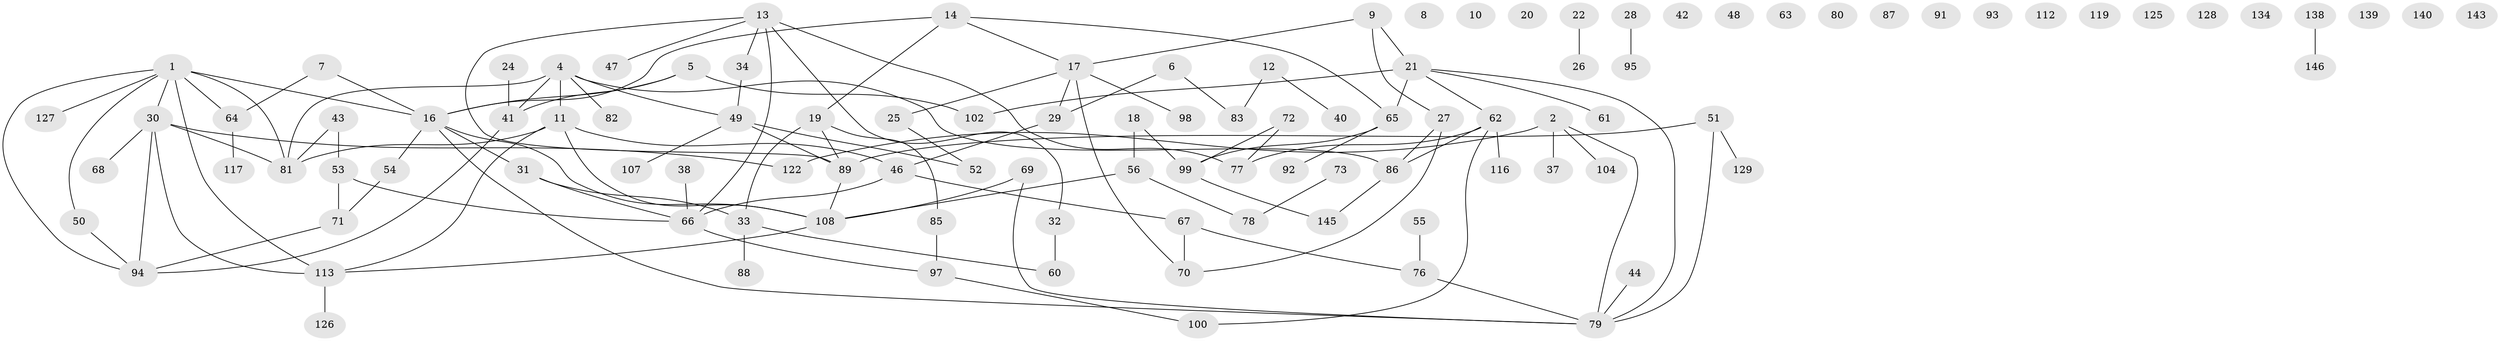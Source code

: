 // original degree distribution, {5: 0.060810810810810814, 4: 0.10810810810810811, 3: 0.22297297297297297, 2: 0.24324324324324326, 0: 0.12162162162162163, 6: 0.02702702702702703, 1: 0.21621621621621623}
// Generated by graph-tools (version 1.1) at 2025/41/03/06/25 10:41:19]
// undirected, 107 vertices, 125 edges
graph export_dot {
graph [start="1"]
  node [color=gray90,style=filled];
  1 [super="+3"];
  2 [super="+15"];
  4 [super="+131"];
  5;
  6;
  7;
  8;
  9;
  10;
  11 [super="+36"];
  12;
  13 [super="+35"];
  14 [super="+118"];
  16 [super="+23"];
  17 [super="+101"];
  18;
  19 [super="+45"];
  20;
  21 [super="+39"];
  22 [super="+84"];
  24;
  25 [super="+105"];
  26;
  27 [super="+96"];
  28;
  29 [super="+142"];
  30 [super="+135"];
  31 [super="+75"];
  32;
  33 [super="+120"];
  34 [super="+110"];
  37;
  38 [super="+133"];
  40;
  41 [super="+147"];
  42;
  43;
  44;
  46 [super="+57"];
  47;
  48;
  49 [super="+58"];
  50;
  51 [super="+106"];
  52;
  53 [super="+59"];
  54;
  55 [super="+109"];
  56 [super="+74"];
  60;
  61;
  62 [super="+124"];
  63;
  64 [super="+123"];
  65 [super="+132"];
  66 [super="+141"];
  67;
  68;
  69;
  70;
  71 [super="+115"];
  72;
  73 [super="+144"];
  76;
  77;
  78 [super="+114"];
  79 [super="+136"];
  80;
  81 [super="+137"];
  82;
  83 [super="+90"];
  85;
  86 [super="+130"];
  87;
  88;
  89;
  91;
  92;
  93;
  94 [super="+148"];
  95;
  97 [super="+103"];
  98;
  99 [super="+111"];
  100;
  102;
  104;
  107;
  108;
  112;
  113 [super="+121"];
  116;
  117;
  119;
  122;
  125;
  126;
  127;
  128;
  129;
  134;
  138;
  139;
  140;
  143;
  145;
  146;
  1 -- 64;
  1 -- 113;
  1 -- 127;
  1 -- 81;
  1 -- 16;
  1 -- 50;
  1 -- 30;
  1 -- 94;
  2 -- 37;
  2 -- 79;
  2 -- 122;
  2 -- 104;
  4 -- 11;
  4 -- 41;
  4 -- 49;
  4 -- 81;
  4 -- 82;
  4 -- 86;
  5 -- 16;
  5 -- 102;
  5 -- 41;
  6 -- 83;
  6 -- 29;
  7 -- 16;
  7 -- 64;
  9 -- 27;
  9 -- 17;
  9 -- 21;
  11 -- 108;
  11 -- 113;
  11 -- 81;
  11 -- 46;
  12 -- 40;
  12 -- 83;
  13 -- 32;
  13 -- 47;
  13 -- 66;
  13 -- 89;
  13 -- 77;
  13 -- 34;
  14 -- 16;
  14 -- 65;
  14 -- 17;
  14 -- 19;
  16 -- 54;
  16 -- 108;
  16 -- 31;
  16 -- 79;
  17 -- 98;
  17 -- 70;
  17 -- 29;
  17 -- 25;
  18 -- 56;
  18 -- 99;
  19 -- 33;
  19 -- 89;
  19 -- 85;
  21 -- 61;
  21 -- 65;
  21 -- 102 [weight=2];
  21 -- 79;
  21 -- 62;
  22 -- 26;
  24 -- 41;
  25 -- 52;
  27 -- 70;
  27 -- 86;
  28 -- 95;
  29 -- 46;
  30 -- 113;
  30 -- 81;
  30 -- 68;
  30 -- 94;
  30 -- 122;
  31 -- 66;
  31 -- 33 [weight=2];
  32 -- 60;
  33 -- 88;
  33 -- 60;
  34 -- 49;
  38 -- 66;
  41 -- 94;
  43 -- 81;
  43 -- 53;
  44 -- 79;
  46 -- 67;
  46 -- 66;
  49 -- 52;
  49 -- 107;
  49 -- 89;
  50 -- 94;
  51 -- 79;
  51 -- 129;
  51 -- 89;
  53 -- 66;
  53 -- 71;
  54 -- 71;
  55 -- 76;
  56 -- 108;
  56 -- 78;
  62 -- 77;
  62 -- 100;
  62 -- 116;
  62 -- 86;
  64 -- 117;
  65 -- 92;
  65 -- 99;
  66 -- 97;
  67 -- 70;
  67 -- 76;
  69 -- 108;
  69 -- 79;
  71 -- 94;
  72 -- 77;
  72 -- 99;
  73 -- 78;
  76 -- 79;
  85 -- 97;
  86 -- 145;
  89 -- 108;
  97 -- 100;
  99 -- 145;
  108 -- 113;
  113 -- 126;
  138 -- 146;
}
